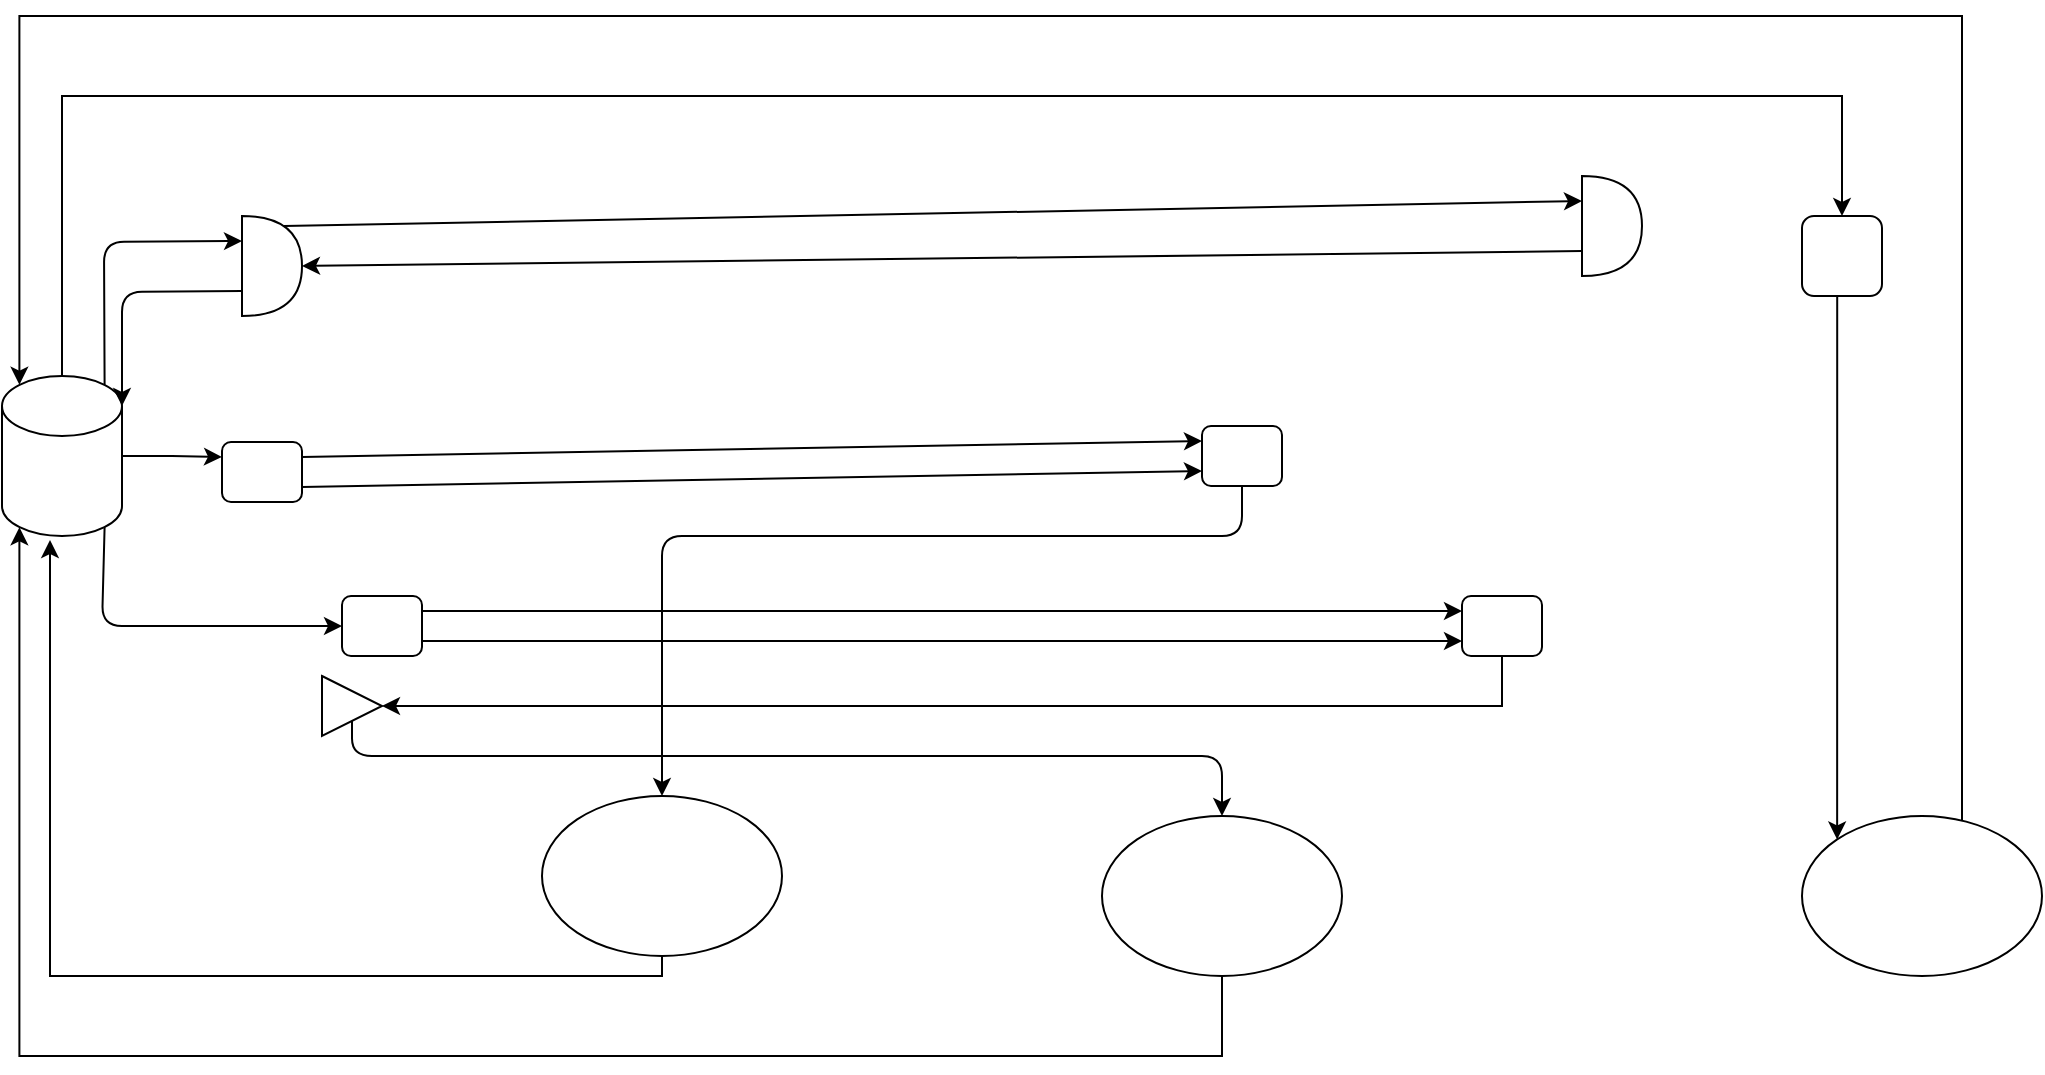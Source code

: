 <mxfile version="14.2.3" type="github">
  <diagram id="dno4QjgcMFRDUMhHVUfn" name="Page-1">
    <mxGraphModel dx="1422" dy="794" grid="1" gridSize="10" guides="1" tooltips="1" connect="1" arrows="1" fold="1" page="1" pageScale="1" pageWidth="850" pageHeight="1100" math="0" shadow="0">
      <root>
        <mxCell id="0" />
        <mxCell id="1" parent="0" />
        <mxCell id="tTwz0PRz9PVgt4s0uIbX-11" style="edgeStyle=orthogonalEdgeStyle;rounded=0;orthogonalLoop=1;jettySize=auto;html=1;entryX=0.5;entryY=0;entryDx=0;entryDy=0;" edge="1" parent="1" source="tTwz0PRz9PVgt4s0uIbX-2" target="tTwz0PRz9PVgt4s0uIbX-4">
          <mxGeometry relative="1" as="geometry">
            <Array as="points">
              <mxPoint x="50" y="130" />
              <mxPoint x="940" y="130" />
            </Array>
          </mxGeometry>
        </mxCell>
        <mxCell id="tTwz0PRz9PVgt4s0uIbX-23" style="edgeStyle=orthogonalEdgeStyle;rounded=0;orthogonalLoop=1;jettySize=auto;html=1;entryX=0;entryY=0.25;entryDx=0;entryDy=0;" edge="1" parent="1" source="tTwz0PRz9PVgt4s0uIbX-2" target="tTwz0PRz9PVgt4s0uIbX-3">
          <mxGeometry relative="1" as="geometry" />
        </mxCell>
        <mxCell id="tTwz0PRz9PVgt4s0uIbX-2" value="" style="shape=cylinder3;whiteSpace=wrap;html=1;boundedLbl=1;backgroundOutline=1;size=15;" vertex="1" parent="1">
          <mxGeometry x="20" y="270" width="60" height="80" as="geometry" />
        </mxCell>
        <mxCell id="tTwz0PRz9PVgt4s0uIbX-3" value="" style="rounded=1;whiteSpace=wrap;html=1;" vertex="1" parent="1">
          <mxGeometry x="130" y="303" width="40" height="30" as="geometry" />
        </mxCell>
        <mxCell id="tTwz0PRz9PVgt4s0uIbX-10" style="edgeStyle=orthogonalEdgeStyle;rounded=0;orthogonalLoop=1;jettySize=auto;html=1;entryX=0;entryY=0;entryDx=0;entryDy=0;" edge="1" parent="1" source="tTwz0PRz9PVgt4s0uIbX-4" target="tTwz0PRz9PVgt4s0uIbX-8">
          <mxGeometry relative="1" as="geometry">
            <Array as="points">
              <mxPoint x="938" y="280" />
            </Array>
          </mxGeometry>
        </mxCell>
        <mxCell id="tTwz0PRz9PVgt4s0uIbX-4" value="" style="rounded=1;whiteSpace=wrap;html=1;" vertex="1" parent="1">
          <mxGeometry x="920" y="190" width="40" height="40" as="geometry" />
        </mxCell>
        <mxCell id="tTwz0PRz9PVgt4s0uIbX-5" value="" style="shape=or;whiteSpace=wrap;html=1;" vertex="1" parent="1">
          <mxGeometry x="810" y="170" width="30" height="50" as="geometry" />
        </mxCell>
        <mxCell id="tTwz0PRz9PVgt4s0uIbX-29" style="edgeStyle=orthogonalEdgeStyle;rounded=0;orthogonalLoop=1;jettySize=auto;html=1;entryX=0.4;entryY=1.025;entryDx=0;entryDy=0;entryPerimeter=0;" edge="1" parent="1" source="tTwz0PRz9PVgt4s0uIbX-6" target="tTwz0PRz9PVgt4s0uIbX-2">
          <mxGeometry relative="1" as="geometry">
            <Array as="points">
              <mxPoint x="350" y="570" />
              <mxPoint x="44" y="570" />
            </Array>
          </mxGeometry>
        </mxCell>
        <mxCell id="tTwz0PRz9PVgt4s0uIbX-6" value="" style="ellipse;whiteSpace=wrap;html=1;" vertex="1" parent="1">
          <mxGeometry x="290" y="480" width="120" height="80" as="geometry" />
        </mxCell>
        <mxCell id="tTwz0PRz9PVgt4s0uIbX-34" style="edgeStyle=orthogonalEdgeStyle;rounded=0;orthogonalLoop=1;jettySize=auto;html=1;entryX=0.145;entryY=1;entryDx=0;entryDy=-4.35;entryPerimeter=0;" edge="1" parent="1" source="tTwz0PRz9PVgt4s0uIbX-7" target="tTwz0PRz9PVgt4s0uIbX-2">
          <mxGeometry relative="1" as="geometry">
            <Array as="points">
              <mxPoint x="630" y="610" />
              <mxPoint x="29" y="610" />
            </Array>
          </mxGeometry>
        </mxCell>
        <mxCell id="tTwz0PRz9PVgt4s0uIbX-7" value="" style="ellipse;whiteSpace=wrap;html=1;" vertex="1" parent="1">
          <mxGeometry x="570" y="490" width="120" height="80" as="geometry" />
        </mxCell>
        <mxCell id="tTwz0PRz9PVgt4s0uIbX-12" style="edgeStyle=orthogonalEdgeStyle;rounded=0;orthogonalLoop=1;jettySize=auto;html=1;entryX=0.145;entryY=0;entryDx=0;entryDy=4.35;entryPerimeter=0;" edge="1" parent="1" source="tTwz0PRz9PVgt4s0uIbX-8" target="tTwz0PRz9PVgt4s0uIbX-2">
          <mxGeometry relative="1" as="geometry">
            <mxPoint x="90" y="280" as="targetPoint" />
            <Array as="points">
              <mxPoint x="1000" y="90" />
              <mxPoint x="29" y="90" />
            </Array>
          </mxGeometry>
        </mxCell>
        <mxCell id="tTwz0PRz9PVgt4s0uIbX-8" value="" style="ellipse;whiteSpace=wrap;html=1;" vertex="1" parent="1">
          <mxGeometry x="920" y="490" width="120" height="80" as="geometry" />
        </mxCell>
        <mxCell id="tTwz0PRz9PVgt4s0uIbX-38" style="edgeStyle=orthogonalEdgeStyle;rounded=0;orthogonalLoop=1;jettySize=auto;html=1;entryX=1;entryY=0.5;entryDx=0;entryDy=0;" edge="1" parent="1" source="tTwz0PRz9PVgt4s0uIbX-15" target="tTwz0PRz9PVgt4s0uIbX-35">
          <mxGeometry relative="1" as="geometry">
            <Array as="points">
              <mxPoint x="770" y="435" />
            </Array>
          </mxGeometry>
        </mxCell>
        <mxCell id="tTwz0PRz9PVgt4s0uIbX-15" value="" style="rounded=1;whiteSpace=wrap;html=1;" vertex="1" parent="1">
          <mxGeometry x="750" y="380" width="40" height="30" as="geometry" />
        </mxCell>
        <mxCell id="tTwz0PRz9PVgt4s0uIbX-16" value="" style="rounded=1;whiteSpace=wrap;html=1;" vertex="1" parent="1">
          <mxGeometry x="620" y="295" width="40" height="30" as="geometry" />
        </mxCell>
        <mxCell id="tTwz0PRz9PVgt4s0uIbX-17" value="" style="rounded=1;whiteSpace=wrap;html=1;" vertex="1" parent="1">
          <mxGeometry x="190" y="380" width="40" height="30" as="geometry" />
        </mxCell>
        <mxCell id="tTwz0PRz9PVgt4s0uIbX-18" value="" style="shape=or;whiteSpace=wrap;html=1;" vertex="1" parent="1">
          <mxGeometry x="140" y="190" width="30" height="50" as="geometry" />
        </mxCell>
        <mxCell id="tTwz0PRz9PVgt4s0uIbX-20" value="" style="endArrow=classic;html=1;exitX=0.7;exitY=0.1;exitDx=0;exitDy=0;exitPerimeter=0;entryX=0;entryY=0.25;entryDx=0;entryDy=0;entryPerimeter=0;" edge="1" parent="1" source="tTwz0PRz9PVgt4s0uIbX-18" target="tTwz0PRz9PVgt4s0uIbX-5">
          <mxGeometry width="50" height="50" relative="1" as="geometry">
            <mxPoint x="400" y="390" as="sourcePoint" />
            <mxPoint x="450" y="340" as="targetPoint" />
          </mxGeometry>
        </mxCell>
        <mxCell id="tTwz0PRz9PVgt4s0uIbX-21" value="" style="endArrow=classic;html=1;entryX=1;entryY=0.5;entryDx=0;entryDy=0;entryPerimeter=0;exitX=0;exitY=0.75;exitDx=0;exitDy=0;exitPerimeter=0;" edge="1" parent="1" source="tTwz0PRz9PVgt4s0uIbX-5" target="tTwz0PRz9PVgt4s0uIbX-18">
          <mxGeometry width="50" height="50" relative="1" as="geometry">
            <mxPoint x="400" y="390" as="sourcePoint" />
            <mxPoint x="450" y="340" as="targetPoint" />
          </mxGeometry>
        </mxCell>
        <mxCell id="tTwz0PRz9PVgt4s0uIbX-26" value="" style="endArrow=classic;html=1;exitX=0.855;exitY=0;exitDx=0;exitDy=4.35;exitPerimeter=0;entryX=0;entryY=0.25;entryDx=0;entryDy=0;entryPerimeter=0;" edge="1" parent="1" source="tTwz0PRz9PVgt4s0uIbX-2" target="tTwz0PRz9PVgt4s0uIbX-18">
          <mxGeometry width="50" height="50" relative="1" as="geometry">
            <mxPoint x="400" y="390" as="sourcePoint" />
            <mxPoint x="450" y="340" as="targetPoint" />
            <Array as="points">
              <mxPoint x="71" y="203" />
            </Array>
          </mxGeometry>
        </mxCell>
        <mxCell id="tTwz0PRz9PVgt4s0uIbX-27" value="" style="endArrow=classic;html=1;entryX=1;entryY=0;entryDx=0;entryDy=15;entryPerimeter=0;exitX=0;exitY=0.75;exitDx=0;exitDy=0;exitPerimeter=0;" edge="1" parent="1" source="tTwz0PRz9PVgt4s0uIbX-18" target="tTwz0PRz9PVgt4s0uIbX-2">
          <mxGeometry width="50" height="50" relative="1" as="geometry">
            <mxPoint x="400" y="390" as="sourcePoint" />
            <mxPoint x="450" y="340" as="targetPoint" />
            <Array as="points">
              <mxPoint x="80" y="228" />
            </Array>
          </mxGeometry>
        </mxCell>
        <mxCell id="tTwz0PRz9PVgt4s0uIbX-30" value="" style="endArrow=classic;html=1;exitX=1;exitY=0.25;exitDx=0;exitDy=0;entryX=0;entryY=0.25;entryDx=0;entryDy=0;" edge="1" parent="1" source="tTwz0PRz9PVgt4s0uIbX-3" target="tTwz0PRz9PVgt4s0uIbX-16">
          <mxGeometry width="50" height="50" relative="1" as="geometry">
            <mxPoint x="400" y="390" as="sourcePoint" />
            <mxPoint x="450" y="340" as="targetPoint" />
          </mxGeometry>
        </mxCell>
        <mxCell id="tTwz0PRz9PVgt4s0uIbX-31" value="" style="endArrow=classic;html=1;entryX=0;entryY=0.75;entryDx=0;entryDy=0;exitX=1;exitY=0.75;exitDx=0;exitDy=0;" edge="1" parent="1" source="tTwz0PRz9PVgt4s0uIbX-3" target="tTwz0PRz9PVgt4s0uIbX-16">
          <mxGeometry width="50" height="50" relative="1" as="geometry">
            <mxPoint x="400" y="390" as="sourcePoint" />
            <mxPoint x="450" y="340" as="targetPoint" />
          </mxGeometry>
        </mxCell>
        <mxCell id="tTwz0PRz9PVgt4s0uIbX-32" value="" style="endArrow=classic;html=1;exitX=1;exitY=0.25;exitDx=0;exitDy=0;entryX=0;entryY=0.25;entryDx=0;entryDy=0;" edge="1" parent="1" source="tTwz0PRz9PVgt4s0uIbX-17" target="tTwz0PRz9PVgt4s0uIbX-15">
          <mxGeometry width="50" height="50" relative="1" as="geometry">
            <mxPoint x="400" y="390" as="sourcePoint" />
            <mxPoint x="740" y="365" as="targetPoint" />
          </mxGeometry>
        </mxCell>
        <mxCell id="tTwz0PRz9PVgt4s0uIbX-33" value="" style="endArrow=classic;html=1;exitX=1;exitY=0.75;exitDx=0;exitDy=0;entryX=0;entryY=0.75;entryDx=0;entryDy=0;" edge="1" parent="1" source="tTwz0PRz9PVgt4s0uIbX-17" target="tTwz0PRz9PVgt4s0uIbX-15">
          <mxGeometry width="50" height="50" relative="1" as="geometry">
            <mxPoint x="400" y="390" as="sourcePoint" />
            <mxPoint x="450" y="340" as="targetPoint" />
          </mxGeometry>
        </mxCell>
        <mxCell id="tTwz0PRz9PVgt4s0uIbX-35" value="" style="triangle;whiteSpace=wrap;html=1;" vertex="1" parent="1">
          <mxGeometry x="180" y="420" width="30" height="30" as="geometry" />
        </mxCell>
        <mxCell id="tTwz0PRz9PVgt4s0uIbX-39" value="" style="endArrow=classic;html=1;exitX=0.5;exitY=1;exitDx=0;exitDy=0;entryX=0.5;entryY=0;entryDx=0;entryDy=0;" edge="1" parent="1" source="tTwz0PRz9PVgt4s0uIbX-35" target="tTwz0PRz9PVgt4s0uIbX-7">
          <mxGeometry width="50" height="50" relative="1" as="geometry">
            <mxPoint x="400" y="390" as="sourcePoint" />
            <mxPoint x="450" y="340" as="targetPoint" />
            <Array as="points">
              <mxPoint x="195" y="460" />
              <mxPoint x="230" y="460" />
              <mxPoint x="630" y="460" />
            </Array>
          </mxGeometry>
        </mxCell>
        <mxCell id="tTwz0PRz9PVgt4s0uIbX-40" value="" style="endArrow=classic;html=1;exitX=0.855;exitY=1;exitDx=0;exitDy=-4.35;exitPerimeter=0;entryX=0;entryY=0.5;entryDx=0;entryDy=0;" edge="1" parent="1" source="tTwz0PRz9PVgt4s0uIbX-2" target="tTwz0PRz9PVgt4s0uIbX-17">
          <mxGeometry width="50" height="50" relative="1" as="geometry">
            <mxPoint x="400" y="390" as="sourcePoint" />
            <mxPoint x="450" y="340" as="targetPoint" />
            <Array as="points">
              <mxPoint x="70" y="395" />
            </Array>
          </mxGeometry>
        </mxCell>
        <mxCell id="tTwz0PRz9PVgt4s0uIbX-41" value="" style="endArrow=classic;html=1;entryX=0.5;entryY=0;entryDx=0;entryDy=0;exitX=0.5;exitY=1;exitDx=0;exitDy=0;" edge="1" parent="1" source="tTwz0PRz9PVgt4s0uIbX-16" target="tTwz0PRz9PVgt4s0uIbX-6">
          <mxGeometry width="50" height="50" relative="1" as="geometry">
            <mxPoint x="400" y="390" as="sourcePoint" />
            <mxPoint x="450" y="340" as="targetPoint" />
            <Array as="points">
              <mxPoint x="640" y="350" />
              <mxPoint x="350" y="350" />
            </Array>
          </mxGeometry>
        </mxCell>
      </root>
    </mxGraphModel>
  </diagram>
</mxfile>
